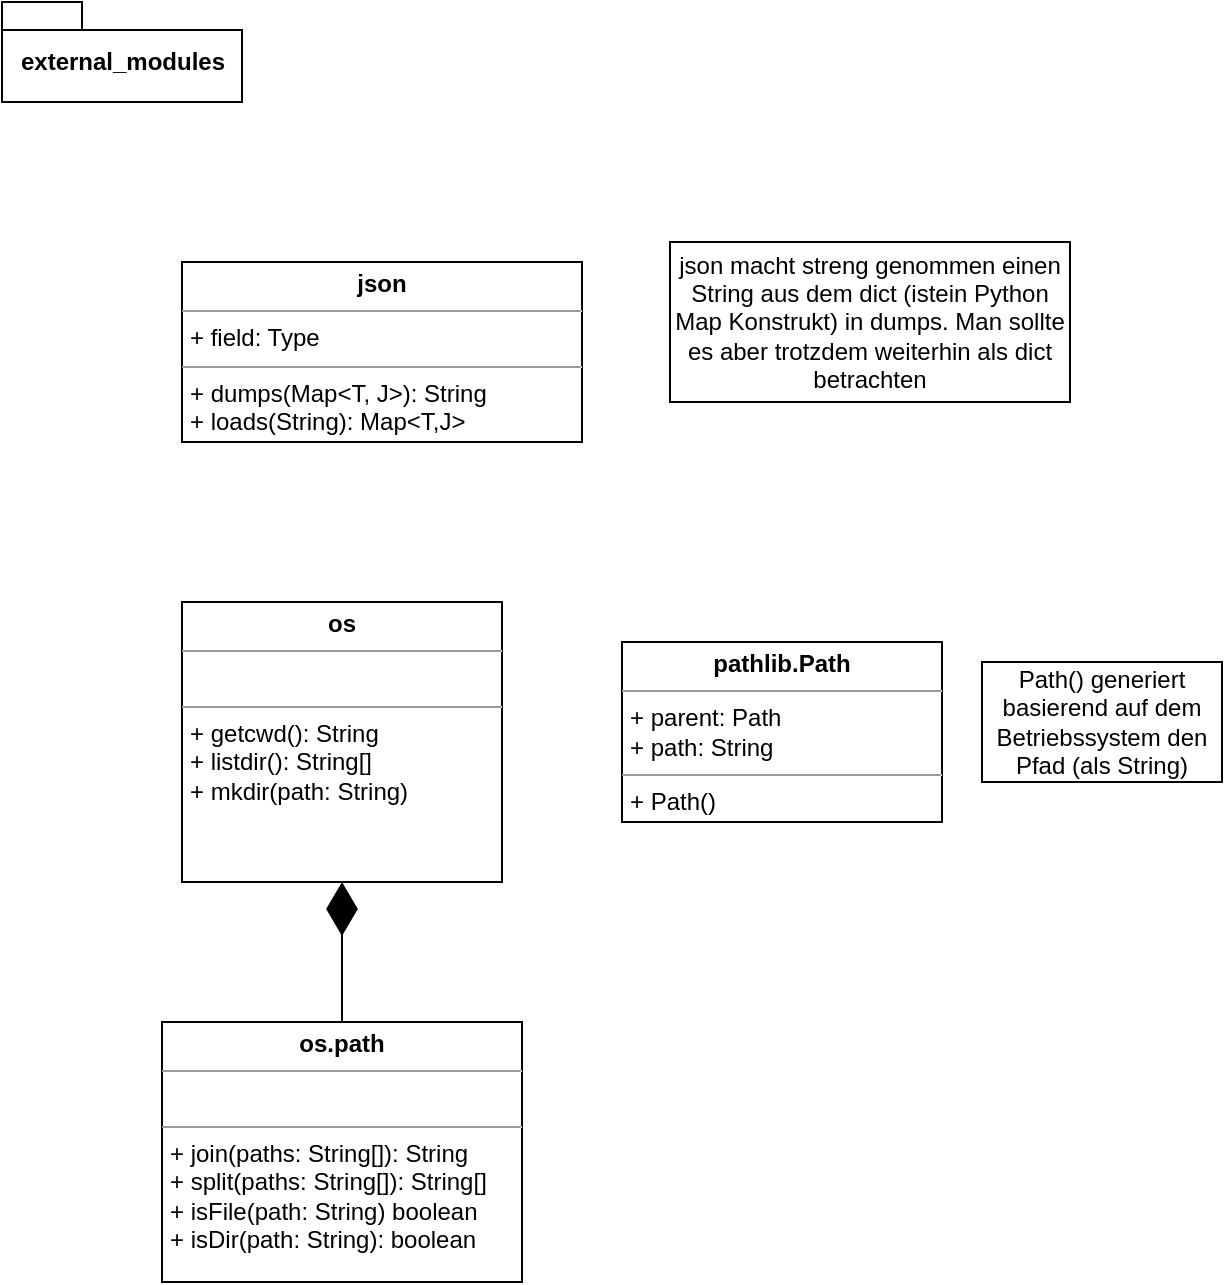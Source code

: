<mxfile version="15.8.7" type="device"><diagram id="C5RBs43oDa-KdzZeNtuy" name="Page-1"><mxGraphModel dx="1106" dy="778" grid="1" gridSize="10" guides="1" tooltips="1" connect="1" arrows="1" fold="1" page="1" pageScale="1" pageWidth="827" pageHeight="1169" math="0" shadow="0"><root><mxCell id="WIyWlLk6GJQsqaUBKTNV-0"/><mxCell id="WIyWlLk6GJQsqaUBKTNV-1" parent="WIyWlLk6GJQsqaUBKTNV-0"/><mxCell id="iwdqOQIPZpYmj_C6pTZz-0" value="&lt;p style=&quot;margin: 0px ; margin-top: 4px ; text-align: center&quot;&gt;&lt;b&gt;pathlib.Path&lt;/b&gt;&lt;/p&gt;&lt;hr size=&quot;1&quot;&gt;&lt;p style=&quot;margin: 0px ; margin-left: 4px&quot;&gt;+ parent: Path&lt;/p&gt;&lt;p style=&quot;margin: 0px ; margin-left: 4px&quot;&gt;+ path: String&lt;/p&gt;&lt;hr size=&quot;1&quot;&gt;&lt;p style=&quot;margin: 0px ; margin-left: 4px&quot;&gt;+ Path()&lt;/p&gt;" style="verticalAlign=top;align=left;overflow=fill;fontSize=12;fontFamily=Helvetica;html=1;" parent="WIyWlLk6GJQsqaUBKTNV-1" vertex="1"><mxGeometry x="390" y="650" width="160" height="90" as="geometry"/></mxCell><mxCell id="iwdqOQIPZpYmj_C6pTZz-1" value="Path() generiert basierend auf dem Betriebssystem den Pfad (als String)" style="rounded=0;whiteSpace=wrap;html=1;" parent="WIyWlLk6GJQsqaUBKTNV-1" vertex="1"><mxGeometry x="570" y="660" width="120" height="60" as="geometry"/></mxCell><mxCell id="iwdqOQIPZpYmj_C6pTZz-2" value="&lt;p style=&quot;margin: 0px ; margin-top: 4px ; text-align: center&quot;&gt;&lt;b&gt;os&lt;/b&gt;&lt;/p&gt;&lt;hr size=&quot;1&quot;&gt;&lt;p style=&quot;margin: 0px ; margin-left: 4px&quot;&gt;&lt;br&gt;&lt;/p&gt;&lt;hr size=&quot;1&quot;&gt;&lt;p style=&quot;margin: 0px 0px 0px 4px&quot;&gt;+ getcwd(): String&lt;/p&gt;&lt;p style=&quot;margin: 0px 0px 0px 4px&quot;&gt;+ listdir(): String[]&lt;/p&gt;&lt;p style=&quot;margin: 0px 0px 0px 4px&quot;&gt;+ mkdir(path: String)&lt;br&gt;&lt;/p&gt;&lt;div&gt;&lt;br&gt;&lt;/div&gt;" style="verticalAlign=top;align=left;overflow=fill;fontSize=12;fontFamily=Helvetica;html=1;" parent="WIyWlLk6GJQsqaUBKTNV-1" vertex="1"><mxGeometry x="170" y="630" width="160" height="140" as="geometry"/></mxCell><mxCell id="iwdqOQIPZpYmj_C6pTZz-3" value="&lt;p style=&quot;margin: 0px ; margin-top: 4px ; text-align: center&quot;&gt;&lt;b&gt;os.path&lt;/b&gt;&lt;/p&gt;&lt;hr size=&quot;1&quot;&gt;&lt;p style=&quot;margin: 0px ; margin-left: 4px&quot;&gt;&lt;br&gt;&lt;/p&gt;&lt;hr size=&quot;1&quot;&gt;&lt;p style=&quot;margin: 0px ; margin-left: 4px&quot;&gt;+ join(paths: String[]): String&lt;br&gt;&lt;/p&gt;&lt;p style=&quot;margin: 0px ; margin-left: 4px&quot;&gt;+ split(paths: String[]): String[]&lt;/p&gt;&lt;p style=&quot;margin: 0px ; margin-left: 4px&quot;&gt;+ isFile(path: String) boolean&lt;/p&gt;&lt;p style=&quot;margin: 0px ; margin-left: 4px&quot;&gt;+ isDir(path: String): boolean&lt;/p&gt;&lt;p style=&quot;margin: 0px ; margin-left: 4px&quot;&gt;&lt;br&gt;&lt;/p&gt;&lt;p style=&quot;margin: 0px ; margin-left: 4px&quot;&gt;&lt;br&gt;&lt;/p&gt;&lt;p style=&quot;margin: 0px ; margin-left: 4px&quot;&gt;&lt;br&gt;&lt;/p&gt;" style="verticalAlign=top;align=left;overflow=fill;fontSize=12;fontFamily=Helvetica;html=1;" parent="WIyWlLk6GJQsqaUBKTNV-1" vertex="1"><mxGeometry x="160" y="840" width="180" height="130" as="geometry"/></mxCell><mxCell id="iwdqOQIPZpYmj_C6pTZz-4" value="" style="endArrow=diamondThin;endFill=1;endSize=24;html=1;rounded=0;" parent="WIyWlLk6GJQsqaUBKTNV-1" edge="1"><mxGeometry width="160" relative="1" as="geometry"><mxPoint x="250" y="840" as="sourcePoint"/><mxPoint x="250" y="770" as="targetPoint"/></mxGeometry></mxCell><mxCell id="RhrW_iuCFIppzwOkfNa7-0" value="external_modules" style="shape=folder;fontStyle=1;spacingTop=10;tabWidth=40;tabHeight=14;tabPosition=left;html=1;" vertex="1" parent="WIyWlLk6GJQsqaUBKTNV-1"><mxGeometry x="80" y="330" width="120" height="50" as="geometry"/></mxCell><mxCell id="RhrW_iuCFIppzwOkfNa7-1" value="&lt;p style=&quot;margin: 0px ; margin-top: 4px ; text-align: center&quot;&gt;&lt;b&gt;json&lt;/b&gt;&lt;/p&gt;&lt;hr size=&quot;1&quot;&gt;&lt;p style=&quot;margin: 0px ; margin-left: 4px&quot;&gt;+ field: Type&lt;/p&gt;&lt;hr size=&quot;1&quot;&gt;&lt;p style=&quot;margin: 0px ; margin-left: 4px&quot;&gt;+ dumps(Map&amp;lt;T, J&amp;gt;): String&lt;/p&gt;&lt;p style=&quot;margin: 0px ; margin-left: 4px&quot;&gt;+ loads(String): Map&amp;lt;T,J&amp;gt;&lt;/p&gt;" style="verticalAlign=top;align=left;overflow=fill;fontSize=12;fontFamily=Helvetica;html=1;" vertex="1" parent="WIyWlLk6GJQsqaUBKTNV-1"><mxGeometry x="170" y="460" width="200" height="90" as="geometry"/></mxCell><mxCell id="RhrW_iuCFIppzwOkfNa7-2" value="json macht streng genommen einen String aus dem dict (istein Python Map Konstrukt) in dumps. Man sollte es aber trotzdem weiterhin als dict betrachten" style="rounded=0;whiteSpace=wrap;html=1;" vertex="1" parent="WIyWlLk6GJQsqaUBKTNV-1"><mxGeometry x="414" y="450" width="200" height="80" as="geometry"/></mxCell></root></mxGraphModel></diagram></mxfile>
